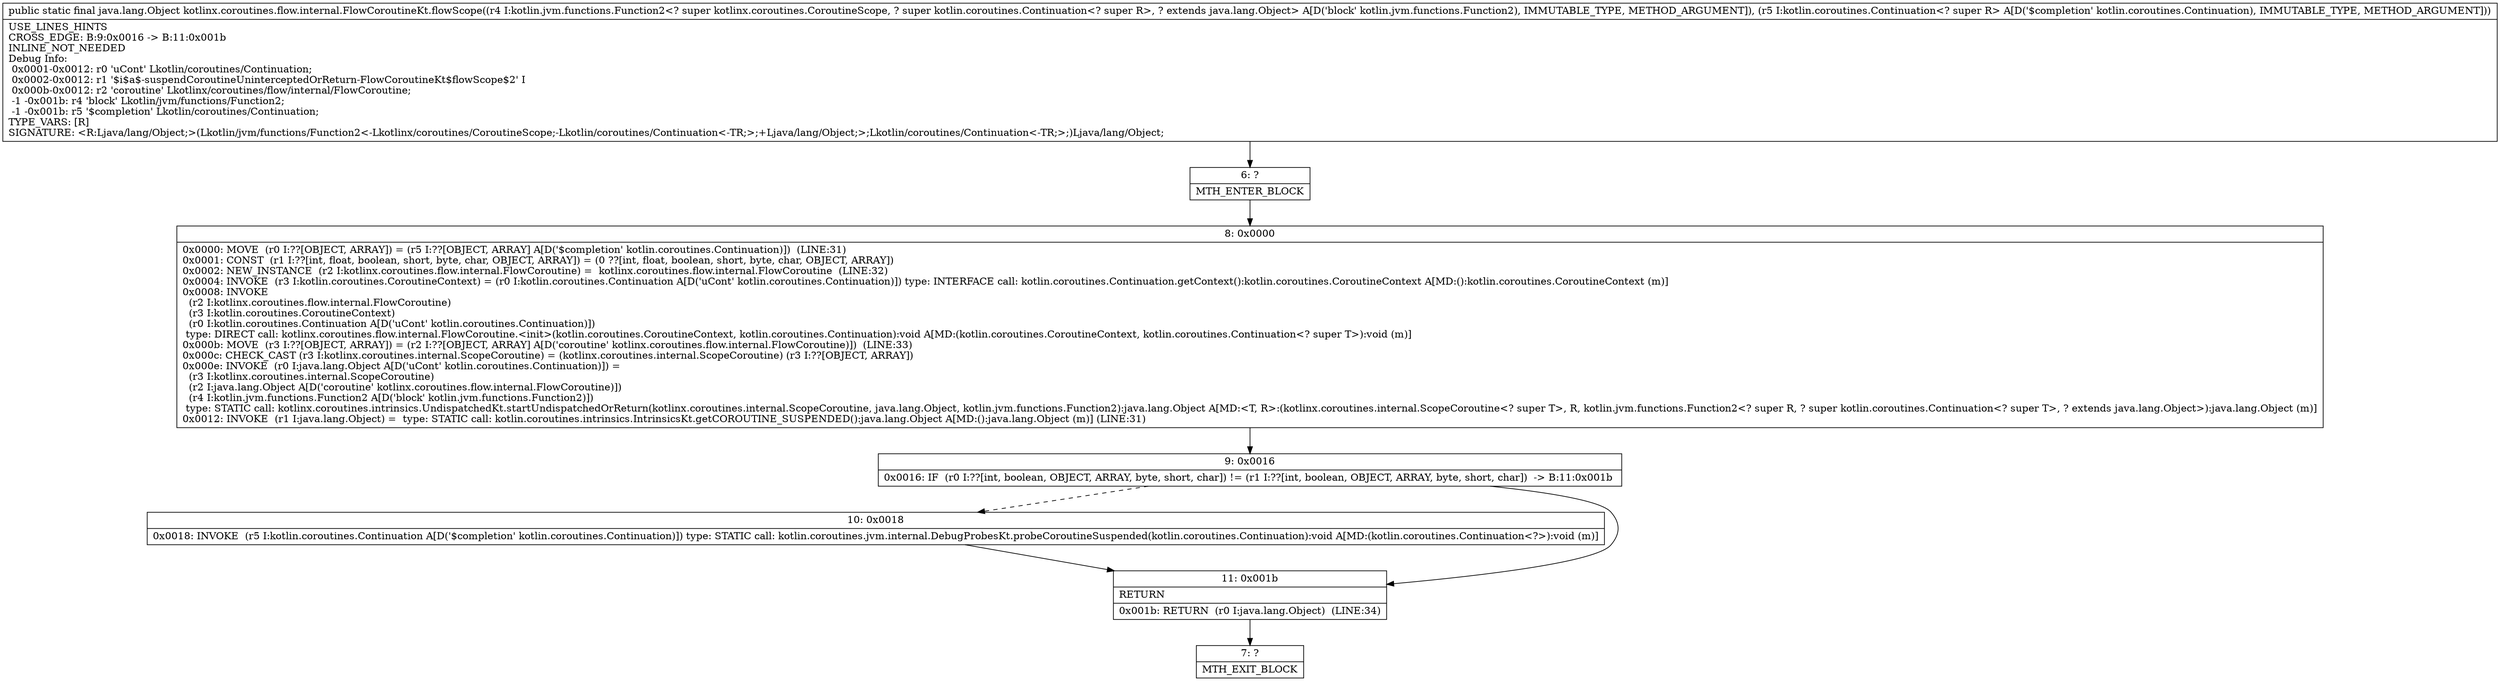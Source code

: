 digraph "CFG forkotlinx.coroutines.flow.internal.FlowCoroutineKt.flowScope(Lkotlin\/jvm\/functions\/Function2;Lkotlin\/coroutines\/Continuation;)Ljava\/lang\/Object;" {
Node_6 [shape=record,label="{6\:\ ?|MTH_ENTER_BLOCK\l}"];
Node_8 [shape=record,label="{8\:\ 0x0000|0x0000: MOVE  (r0 I:??[OBJECT, ARRAY]) = (r5 I:??[OBJECT, ARRAY] A[D('$completion' kotlin.coroutines.Continuation)])  (LINE:31)\l0x0001: CONST  (r1 I:??[int, float, boolean, short, byte, char, OBJECT, ARRAY]) = (0 ??[int, float, boolean, short, byte, char, OBJECT, ARRAY]) \l0x0002: NEW_INSTANCE  (r2 I:kotlinx.coroutines.flow.internal.FlowCoroutine) =  kotlinx.coroutines.flow.internal.FlowCoroutine  (LINE:32)\l0x0004: INVOKE  (r3 I:kotlin.coroutines.CoroutineContext) = (r0 I:kotlin.coroutines.Continuation A[D('uCont' kotlin.coroutines.Continuation)]) type: INTERFACE call: kotlin.coroutines.Continuation.getContext():kotlin.coroutines.CoroutineContext A[MD:():kotlin.coroutines.CoroutineContext (m)]\l0x0008: INVOKE  \l  (r2 I:kotlinx.coroutines.flow.internal.FlowCoroutine)\l  (r3 I:kotlin.coroutines.CoroutineContext)\l  (r0 I:kotlin.coroutines.Continuation A[D('uCont' kotlin.coroutines.Continuation)])\l type: DIRECT call: kotlinx.coroutines.flow.internal.FlowCoroutine.\<init\>(kotlin.coroutines.CoroutineContext, kotlin.coroutines.Continuation):void A[MD:(kotlin.coroutines.CoroutineContext, kotlin.coroutines.Continuation\<? super T\>):void (m)]\l0x000b: MOVE  (r3 I:??[OBJECT, ARRAY]) = (r2 I:??[OBJECT, ARRAY] A[D('coroutine' kotlinx.coroutines.flow.internal.FlowCoroutine)])  (LINE:33)\l0x000c: CHECK_CAST (r3 I:kotlinx.coroutines.internal.ScopeCoroutine) = (kotlinx.coroutines.internal.ScopeCoroutine) (r3 I:??[OBJECT, ARRAY]) \l0x000e: INVOKE  (r0 I:java.lang.Object A[D('uCont' kotlin.coroutines.Continuation)]) = \l  (r3 I:kotlinx.coroutines.internal.ScopeCoroutine)\l  (r2 I:java.lang.Object A[D('coroutine' kotlinx.coroutines.flow.internal.FlowCoroutine)])\l  (r4 I:kotlin.jvm.functions.Function2 A[D('block' kotlin.jvm.functions.Function2)])\l type: STATIC call: kotlinx.coroutines.intrinsics.UndispatchedKt.startUndispatchedOrReturn(kotlinx.coroutines.internal.ScopeCoroutine, java.lang.Object, kotlin.jvm.functions.Function2):java.lang.Object A[MD:\<T, R\>:(kotlinx.coroutines.internal.ScopeCoroutine\<? super T\>, R, kotlin.jvm.functions.Function2\<? super R, ? super kotlin.coroutines.Continuation\<? super T\>, ? extends java.lang.Object\>):java.lang.Object (m)]\l0x0012: INVOKE  (r1 I:java.lang.Object) =  type: STATIC call: kotlin.coroutines.intrinsics.IntrinsicsKt.getCOROUTINE_SUSPENDED():java.lang.Object A[MD:():java.lang.Object (m)] (LINE:31)\l}"];
Node_9 [shape=record,label="{9\:\ 0x0016|0x0016: IF  (r0 I:??[int, boolean, OBJECT, ARRAY, byte, short, char]) != (r1 I:??[int, boolean, OBJECT, ARRAY, byte, short, char])  \-\> B:11:0x001b \l}"];
Node_10 [shape=record,label="{10\:\ 0x0018|0x0018: INVOKE  (r5 I:kotlin.coroutines.Continuation A[D('$completion' kotlin.coroutines.Continuation)]) type: STATIC call: kotlin.coroutines.jvm.internal.DebugProbesKt.probeCoroutineSuspended(kotlin.coroutines.Continuation):void A[MD:(kotlin.coroutines.Continuation\<?\>):void (m)]\l}"];
Node_11 [shape=record,label="{11\:\ 0x001b|RETURN\l|0x001b: RETURN  (r0 I:java.lang.Object)  (LINE:34)\l}"];
Node_7 [shape=record,label="{7\:\ ?|MTH_EXIT_BLOCK\l}"];
MethodNode[shape=record,label="{public static final java.lang.Object kotlinx.coroutines.flow.internal.FlowCoroutineKt.flowScope((r4 I:kotlin.jvm.functions.Function2\<? super kotlinx.coroutines.CoroutineScope, ? super kotlin.coroutines.Continuation\<? super R\>, ? extends java.lang.Object\> A[D('block' kotlin.jvm.functions.Function2), IMMUTABLE_TYPE, METHOD_ARGUMENT]), (r5 I:kotlin.coroutines.Continuation\<? super R\> A[D('$completion' kotlin.coroutines.Continuation), IMMUTABLE_TYPE, METHOD_ARGUMENT]))  | USE_LINES_HINTS\lCROSS_EDGE: B:9:0x0016 \-\> B:11:0x001b\lINLINE_NOT_NEEDED\lDebug Info:\l  0x0001\-0x0012: r0 'uCont' Lkotlin\/coroutines\/Continuation;\l  0x0002\-0x0012: r1 '$i$a$\-suspendCoroutineUninterceptedOrReturn\-FlowCoroutineKt$flowScope$2' I\l  0x000b\-0x0012: r2 'coroutine' Lkotlinx\/coroutines\/flow\/internal\/FlowCoroutine;\l  \-1 \-0x001b: r4 'block' Lkotlin\/jvm\/functions\/Function2;\l  \-1 \-0x001b: r5 '$completion' Lkotlin\/coroutines\/Continuation;\lTYPE_VARS: [R]\lSIGNATURE: \<R:Ljava\/lang\/Object;\>(Lkotlin\/jvm\/functions\/Function2\<\-Lkotlinx\/coroutines\/CoroutineScope;\-Lkotlin\/coroutines\/Continuation\<\-TR;\>;+Ljava\/lang\/Object;\>;Lkotlin\/coroutines\/Continuation\<\-TR;\>;)Ljava\/lang\/Object;\l}"];
MethodNode -> Node_6;Node_6 -> Node_8;
Node_8 -> Node_9;
Node_9 -> Node_10[style=dashed];
Node_9 -> Node_11;
Node_10 -> Node_11;
Node_11 -> Node_7;
}

